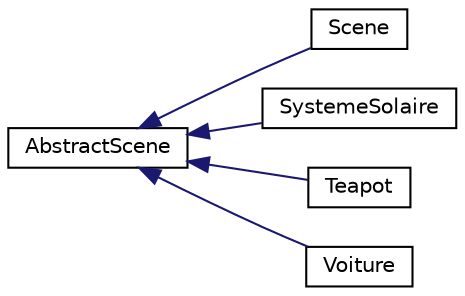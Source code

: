 digraph "Graphical Class Hierarchy"
{
  edge [fontname="Helvetica",fontsize="10",labelfontname="Helvetica",labelfontsize="10"];
  node [fontname="Helvetica",fontsize="10",shape=record];
  rankdir="LR";
  Node1 [label="AbstractScene",height=0.2,width=0.4,color="black", fillcolor="white", style="filled",URL="$class_abstract_scene.html"];
  Node1 -> Node2 [dir="back",color="midnightblue",fontsize="10",style="solid",fontname="Helvetica"];
  Node2 [label="Scene",height=0.2,width=0.4,color="black", fillcolor="white", style="filled",URL="$class_scene.html"];
  Node1 -> Node3 [dir="back",color="midnightblue",fontsize="10",style="solid",fontname="Helvetica"];
  Node3 [label="SystemeSolaire",height=0.2,width=0.4,color="black", fillcolor="white", style="filled",URL="$class_systeme_solaire.html"];
  Node1 -> Node4 [dir="back",color="midnightblue",fontsize="10",style="solid",fontname="Helvetica"];
  Node4 [label="Teapot",height=0.2,width=0.4,color="black", fillcolor="white", style="filled",URL="$class_teapot.html"];
  Node1 -> Node5 [dir="back",color="midnightblue",fontsize="10",style="solid",fontname="Helvetica"];
  Node5 [label="Voiture",height=0.2,width=0.4,color="black", fillcolor="white", style="filled",URL="$class_voiture.html"];
}

